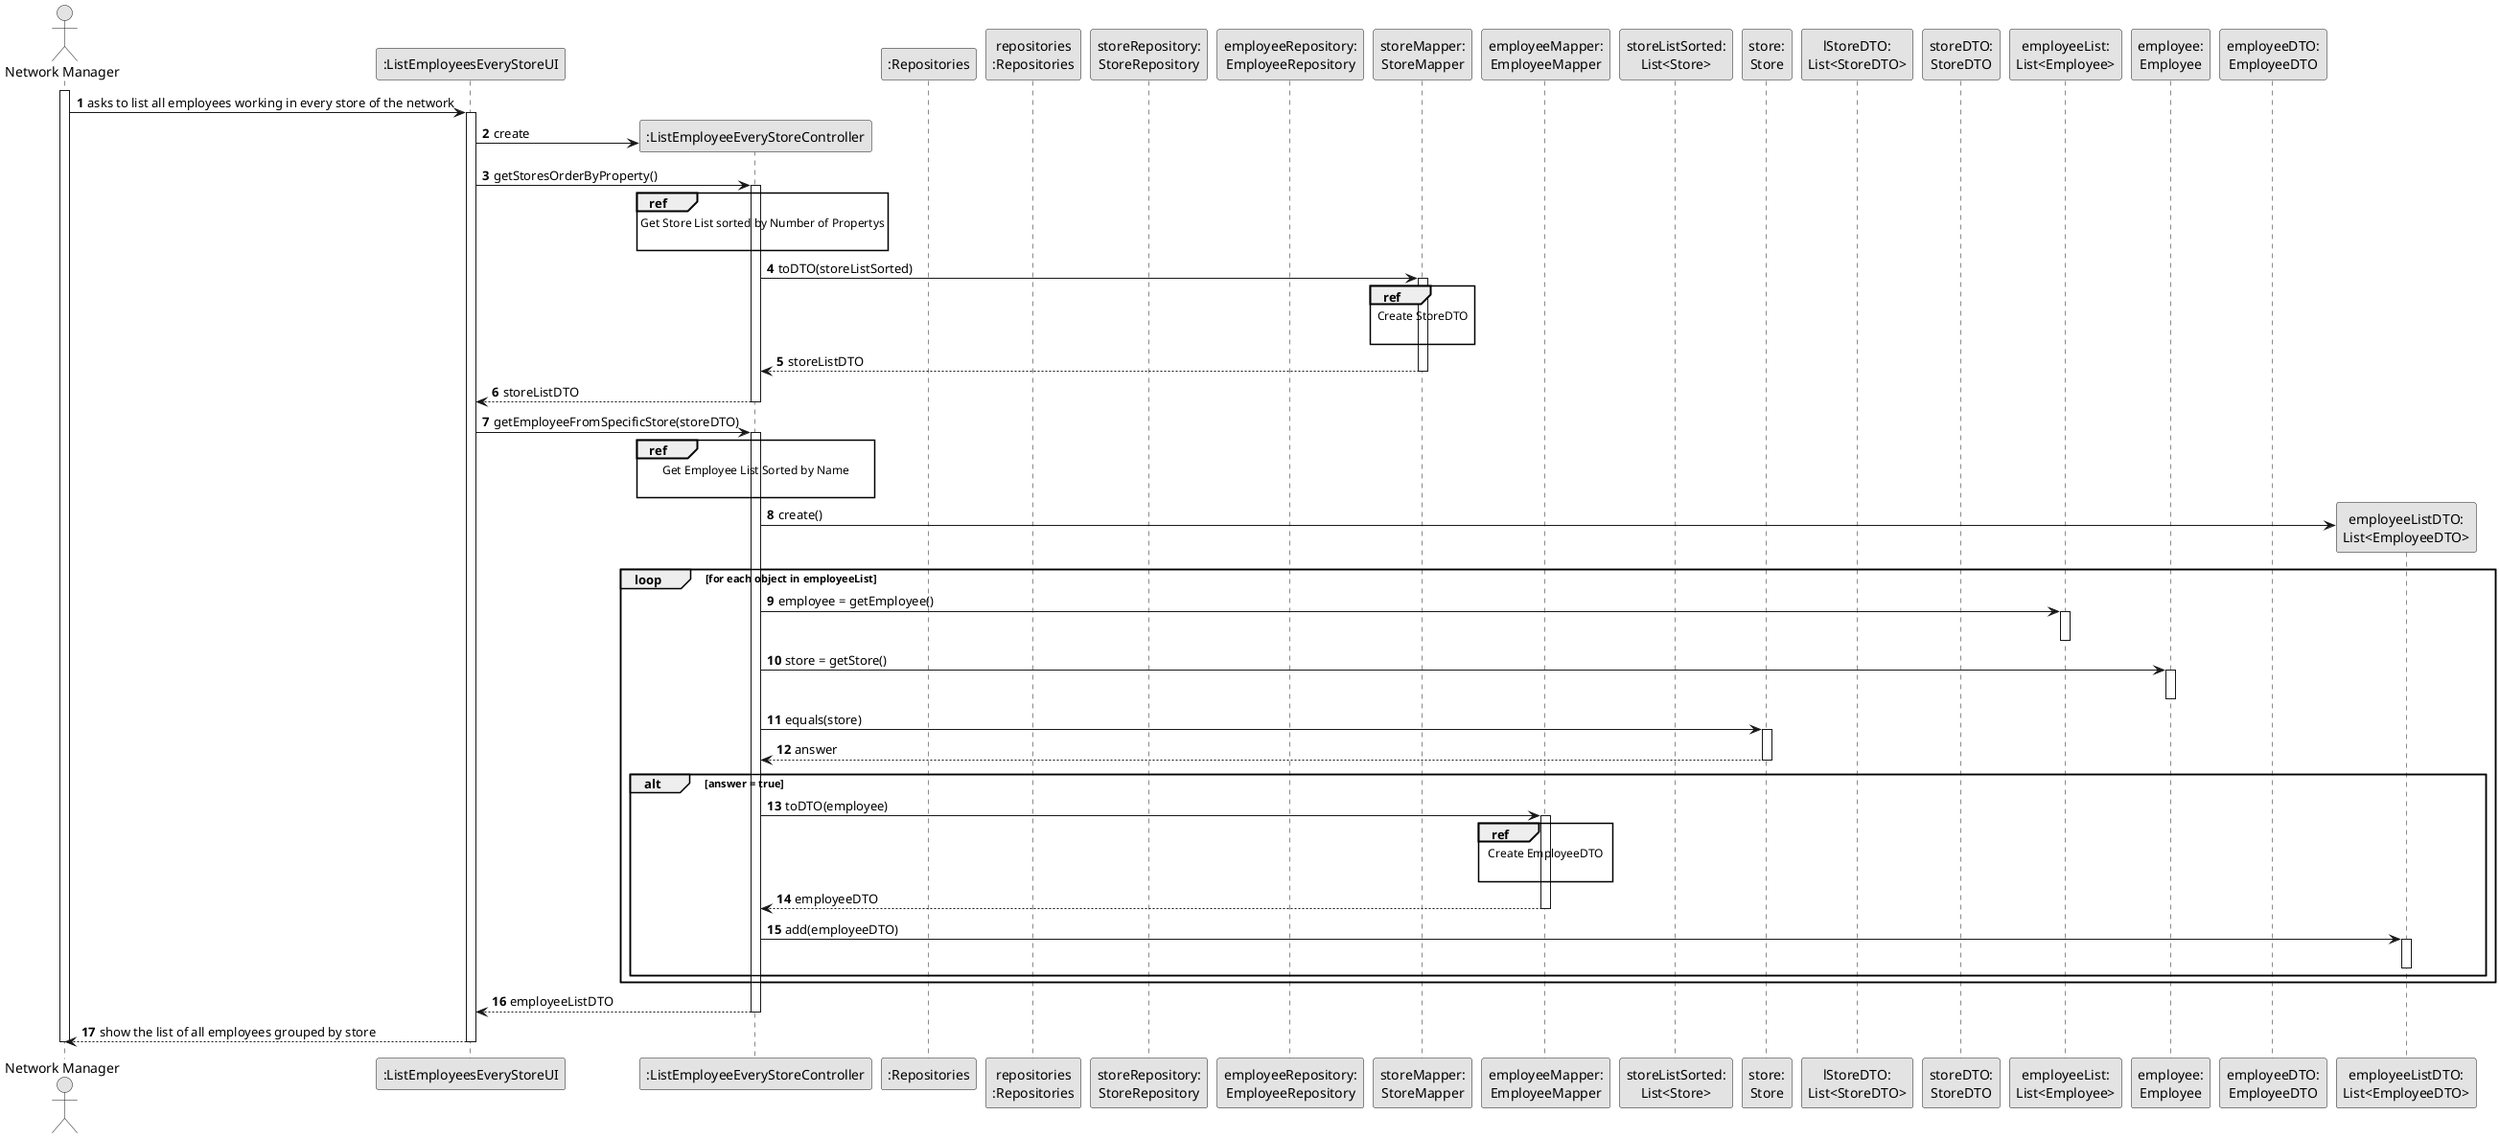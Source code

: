 @startuml
skinparam monochrome true
skinparam packageStyle rectangle
skinparam shadowing false

autonumber

'hide footbox
actor "Network Manager" as NM
participant ":ListEmployeesEveryStoreUI" as UI
participant ":ListEmployeeEveryStoreController" as CTRL
participant ":Repositories" as RepositorySingleton
participant "repositories\n:Repositories" as PLAT
participant "storeRepository:\nStoreRepository" as STRR
participant "employeeRepository:\nEmployeeRepository" as EMPR
participant "storeMapper:\nStoreMapper" as STRMAP
participant "employeeMapper:\nEmployeeMapper" as EMPLMAP
participant "storeListSorted:\nList<Store>" as LSTR
participant "store:\nStore" as STOR
participant "lStoreDTO:\nList<StoreDTO>" as LSTRDTO
participant "storeDTO:\nStoreDTO" as STORDTO
participant "employeeList:\nList<Employee>" as LEMP
participant "employee:\nEmployee" as EMPL
participant "employeeDTO:\nEmployeeDTO" as EMPLDTO
participant "employeeListDTO:\nList<EmployeeDTO>" as LEMPDTO





activate NM
   NM -> UI :  asks to list all employees working in every store of the network

    activate UI

    UI-> CTRL** : create


'        deactivate UI

'        NM -> UI : select one or more roles for the employee

'        activate UI

         UI -> CTRL : getStoresOrderByProperty()
                    activate CTRL

                            ref over CTRL
                            Get Store List sorted by Number of Propertys

                            end ref

                                CTRL -> STRMAP: toDTO(storeListSorted)
                                activate STRMAP

                                ref over STRMAP
                                Create StoreDTO

                                end ref

                            STRMAP-->CTRL : storeListDTO
                            deactivate STRMAP

                        CTRL-->UI : storeListDTO
                    deactivate CTRL



                    UI -> CTRL : getEmployeeFromSpecificStore(storeDTO)
                        activate CTRL
                                        ref over CTRL
                                        Get Employee List Sorted by Name

                                        end ref
                                        CTRL->LEMPDTO**: create()

                                        loop for each object in employeeList

                                        CTRL -> LEMP: employee = getEmployee()
                                        activate LEMP
                                        deactivate LEMP

                                        CTRL -> EMPL : store = getStore()
                                        activate EMPL
                                        deactivate EMPL

                                        CTRL -> STOR : equals(store)
                                        activate STOR


                                            STOR --> CTRL : answer
                                        deactivate STOR

                                        alt answer = true

                                        CTRL -> EMPLMAP: toDTO(employee)
                                        activate EMPLMAP

                                        ref over EMPLMAP
                                        Create EmployeeDTO

                                        end ref
                                        EMPLMAP--> CTRL: employeeDTO
                                        deactivate EMPLMAP


                                        CTRL->LEMPDTO: add(employeeDTO)
                                        activate LEMPDTO
                                        deactivate LEMPDTO
                                        end alt

                                        end loop
'                                        EMPLMAP--> CTRL: employeeListDTO
                                        deactivate EMPLMAP


                            CTRL-->UI :  employeeListDTO
                        deactivate CTRL


        UI --> NM : show the list of all employees grouped by store
        deactivate UI

deactivate NM

@enduml
